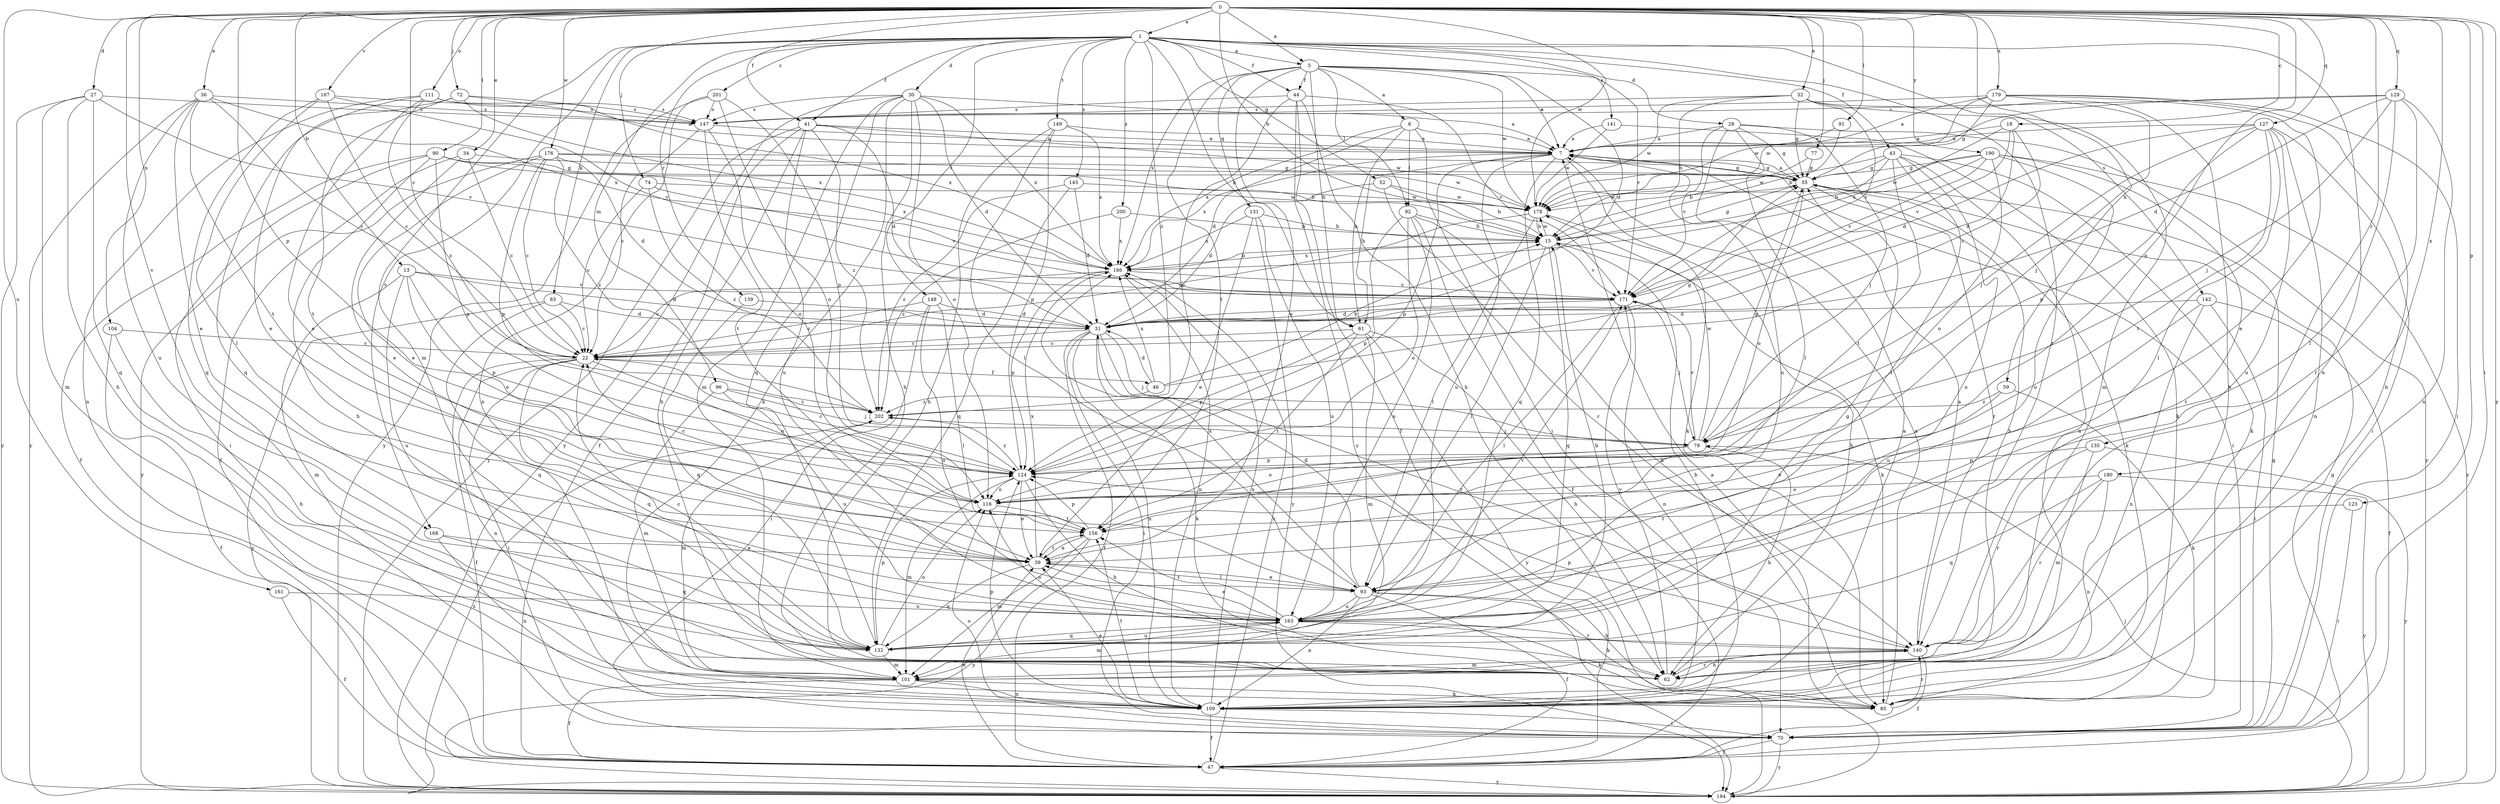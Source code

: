 strict digraph  {
0;
1;
5;
6;
7;
13;
15;
18;
22;
27;
28;
30;
31;
32;
34;
36;
39;
41;
43;
44;
46;
47;
52;
55;
59;
61;
62;
70;
72;
74;
77;
78;
83;
85;
90;
91;
92;
93;
96;
101;
104;
109;
111;
116;
123;
124;
127;
129;
131;
132;
135;
139;
140;
141;
142;
145;
147;
148;
149;
156;
161;
163;
167;
168;
171;
176;
178;
179;
180;
186;
190;
194;
200;
201;
202;
0 -> 1  [label=a];
0 -> 5  [label=a];
0 -> 13  [label=b];
0 -> 15  [label=b];
0 -> 18  [label=c];
0 -> 22  [label=c];
0 -> 27  [label=d];
0 -> 32  [label=e];
0 -> 34  [label=e];
0 -> 36  [label=e];
0 -> 41  [label=f];
0 -> 59  [label=h];
0 -> 70  [label=i];
0 -> 72  [label=j];
0 -> 74  [label=j];
0 -> 77  [label=j];
0 -> 90  [label=l];
0 -> 91  [label=l];
0 -> 104  [label=n];
0 -> 111  [label=o];
0 -> 116  [label=o];
0 -> 123  [label=p];
0 -> 124  [label=p];
0 -> 127  [label=q];
0 -> 129  [label=q];
0 -> 135  [label=r];
0 -> 161  [label=u];
0 -> 167  [label=v];
0 -> 168  [label=v];
0 -> 176  [label=w];
0 -> 178  [label=w];
0 -> 179  [label=x];
0 -> 180  [label=x];
0 -> 190  [label=y];
0 -> 194  [label=y];
1 -> 5  [label=a];
1 -> 28  [label=d];
1 -> 30  [label=d];
1 -> 41  [label=f];
1 -> 43  [label=f];
1 -> 44  [label=f];
1 -> 52  [label=g];
1 -> 61  [label=h];
1 -> 83  [label=k];
1 -> 96  [label=m];
1 -> 101  [label=m];
1 -> 109  [label=n];
1 -> 139  [label=r];
1 -> 140  [label=r];
1 -> 141  [label=s];
1 -> 142  [label=s];
1 -> 145  [label=s];
1 -> 148  [label=t];
1 -> 149  [label=t];
1 -> 168  [label=v];
1 -> 200  [label=z];
1 -> 201  [label=z];
1 -> 202  [label=z];
5 -> 6  [label=a];
5 -> 7  [label=a];
5 -> 31  [label=d];
5 -> 39  [label=e];
5 -> 44  [label=f];
5 -> 61  [label=h];
5 -> 92  [label=l];
5 -> 131  [label=q];
5 -> 156  [label=t];
5 -> 171  [label=v];
5 -> 178  [label=w];
5 -> 186  [label=x];
6 -> 7  [label=a];
6 -> 31  [label=d];
6 -> 61  [label=h];
6 -> 70  [label=i];
6 -> 92  [label=l];
6 -> 186  [label=x];
7 -> 55  [label=g];
7 -> 61  [label=h];
7 -> 70  [label=i];
7 -> 85  [label=k];
7 -> 124  [label=p];
7 -> 132  [label=q];
7 -> 163  [label=u];
7 -> 186  [label=x];
13 -> 31  [label=d];
13 -> 101  [label=m];
13 -> 116  [label=o];
13 -> 124  [label=p];
13 -> 163  [label=u];
13 -> 171  [label=v];
15 -> 55  [label=g];
15 -> 85  [label=k];
15 -> 93  [label=l];
15 -> 132  [label=q];
15 -> 171  [label=v];
15 -> 178  [label=w];
15 -> 186  [label=x];
18 -> 7  [label=a];
18 -> 22  [label=c];
18 -> 31  [label=d];
18 -> 171  [label=v];
18 -> 186  [label=x];
22 -> 46  [label=f];
22 -> 47  [label=f];
22 -> 70  [label=i];
22 -> 109  [label=n];
22 -> 116  [label=o];
22 -> 132  [label=q];
27 -> 62  [label=h];
27 -> 101  [label=m];
27 -> 132  [label=q];
27 -> 147  [label=s];
27 -> 171  [label=v];
27 -> 194  [label=y];
28 -> 7  [label=a];
28 -> 55  [label=g];
28 -> 78  [label=j];
28 -> 93  [label=l];
28 -> 163  [label=u];
28 -> 171  [label=v];
28 -> 194  [label=y];
30 -> 7  [label=a];
30 -> 31  [label=d];
30 -> 62  [label=h];
30 -> 85  [label=k];
30 -> 101  [label=m];
30 -> 116  [label=o];
30 -> 132  [label=q];
30 -> 147  [label=s];
30 -> 186  [label=x];
30 -> 194  [label=y];
31 -> 22  [label=c];
31 -> 47  [label=f];
31 -> 70  [label=i];
31 -> 78  [label=j];
31 -> 85  [label=k];
31 -> 109  [label=n];
31 -> 140  [label=r];
32 -> 15  [label=b];
32 -> 55  [label=g];
32 -> 62  [label=h];
32 -> 101  [label=m];
32 -> 147  [label=s];
32 -> 171  [label=v];
32 -> 178  [label=w];
34 -> 22  [label=c];
34 -> 39  [label=e];
34 -> 47  [label=f];
34 -> 55  [label=g];
36 -> 22  [label=c];
36 -> 39  [label=e];
36 -> 147  [label=s];
36 -> 156  [label=t];
36 -> 163  [label=u];
36 -> 186  [label=x];
36 -> 194  [label=y];
39 -> 93  [label=l];
39 -> 132  [label=q];
39 -> 156  [label=t];
39 -> 186  [label=x];
41 -> 7  [label=a];
41 -> 31  [label=d];
41 -> 47  [label=f];
41 -> 62  [label=h];
41 -> 163  [label=u];
41 -> 178  [label=w];
41 -> 194  [label=y];
41 -> 202  [label=z];
43 -> 55  [label=g];
43 -> 85  [label=k];
43 -> 93  [label=l];
43 -> 109  [label=n];
43 -> 156  [label=t];
43 -> 163  [label=u];
43 -> 171  [label=v];
43 -> 178  [label=w];
44 -> 47  [label=f];
44 -> 62  [label=h];
44 -> 124  [label=p];
44 -> 147  [label=s];
44 -> 171  [label=v];
44 -> 194  [label=y];
46 -> 15  [label=b];
46 -> 31  [label=d];
46 -> 55  [label=g];
46 -> 186  [label=x];
46 -> 202  [label=z];
47 -> 39  [label=e];
47 -> 55  [label=g];
47 -> 186  [label=x];
47 -> 194  [label=y];
52 -> 15  [label=b];
52 -> 31  [label=d];
52 -> 140  [label=r];
52 -> 178  [label=w];
55 -> 7  [label=a];
55 -> 62  [label=h];
55 -> 85  [label=k];
55 -> 116  [label=o];
55 -> 140  [label=r];
55 -> 178  [label=w];
59 -> 39  [label=e];
59 -> 85  [label=k];
59 -> 202  [label=z];
61 -> 22  [label=c];
61 -> 62  [label=h];
61 -> 101  [label=m];
61 -> 124  [label=p];
61 -> 156  [label=t];
61 -> 194  [label=y];
62 -> 140  [label=r];
62 -> 171  [label=v];
70 -> 47  [label=f];
70 -> 55  [label=g];
70 -> 116  [label=o];
70 -> 194  [label=y];
72 -> 7  [label=a];
72 -> 39  [label=e];
72 -> 147  [label=s];
72 -> 156  [label=t];
72 -> 186  [label=x];
74 -> 22  [label=c];
74 -> 171  [label=v];
74 -> 178  [label=w];
74 -> 202  [label=z];
77 -> 15  [label=b];
77 -> 55  [label=g];
78 -> 55  [label=g];
78 -> 62  [label=h];
78 -> 116  [label=o];
78 -> 124  [label=p];
78 -> 171  [label=v];
78 -> 178  [label=w];
83 -> 22  [label=c];
83 -> 31  [label=d];
83 -> 132  [label=q];
83 -> 194  [label=y];
85 -> 7  [label=a];
85 -> 140  [label=r];
90 -> 15  [label=b];
90 -> 47  [label=f];
90 -> 55  [label=g];
90 -> 62  [label=h];
90 -> 70  [label=i];
90 -> 124  [label=p];
90 -> 186  [label=x];
91 -> 7  [label=a];
91 -> 15  [label=b];
92 -> 15  [label=b];
92 -> 47  [label=f];
92 -> 85  [label=k];
92 -> 116  [label=o];
92 -> 124  [label=p];
92 -> 163  [label=u];
93 -> 31  [label=d];
93 -> 39  [label=e];
93 -> 47  [label=f];
93 -> 62  [label=h];
93 -> 85  [label=k];
93 -> 109  [label=n];
93 -> 163  [label=u];
93 -> 186  [label=x];
96 -> 78  [label=j];
96 -> 101  [label=m];
96 -> 163  [label=u];
96 -> 202  [label=z];
101 -> 47  [label=f];
101 -> 85  [label=k];
101 -> 109  [label=n];
104 -> 22  [label=c];
104 -> 47  [label=f];
104 -> 62  [label=h];
109 -> 7  [label=a];
109 -> 15  [label=b];
109 -> 39  [label=e];
109 -> 47  [label=f];
109 -> 70  [label=i];
109 -> 124  [label=p];
109 -> 156  [label=t];
109 -> 186  [label=x];
111 -> 39  [label=e];
111 -> 109  [label=n];
111 -> 132  [label=q];
111 -> 147  [label=s];
111 -> 186  [label=x];
111 -> 202  [label=z];
116 -> 22  [label=c];
116 -> 156  [label=t];
123 -> 70  [label=i];
123 -> 156  [label=t];
124 -> 22  [label=c];
124 -> 39  [label=e];
124 -> 62  [label=h];
124 -> 101  [label=m];
124 -> 116  [label=o];
124 -> 202  [label=z];
127 -> 7  [label=a];
127 -> 31  [label=d];
127 -> 70  [label=i];
127 -> 78  [label=j];
127 -> 93  [label=l];
127 -> 109  [label=n];
127 -> 124  [label=p];
127 -> 156  [label=t];
127 -> 163  [label=u];
129 -> 31  [label=d];
129 -> 78  [label=j];
129 -> 93  [label=l];
129 -> 109  [label=n];
129 -> 140  [label=r];
129 -> 147  [label=s];
129 -> 178  [label=w];
131 -> 15  [label=b];
131 -> 39  [label=e];
131 -> 163  [label=u];
131 -> 186  [label=x];
131 -> 194  [label=y];
132 -> 15  [label=b];
132 -> 22  [label=c];
132 -> 55  [label=g];
132 -> 101  [label=m];
132 -> 116  [label=o];
132 -> 124  [label=p];
132 -> 163  [label=u];
135 -> 101  [label=m];
135 -> 124  [label=p];
135 -> 140  [label=r];
135 -> 194  [label=y];
139 -> 31  [label=d];
139 -> 132  [label=q];
140 -> 7  [label=a];
140 -> 47  [label=f];
140 -> 62  [label=h];
140 -> 101  [label=m];
140 -> 116  [label=o];
140 -> 124  [label=p];
141 -> 7  [label=a];
141 -> 85  [label=k];
141 -> 178  [label=w];
142 -> 31  [label=d];
142 -> 47  [label=f];
142 -> 70  [label=i];
142 -> 109  [label=n];
142 -> 163  [label=u];
145 -> 31  [label=d];
145 -> 132  [label=q];
145 -> 178  [label=w];
145 -> 202  [label=z];
147 -> 7  [label=a];
147 -> 22  [label=c];
147 -> 116  [label=o];
147 -> 156  [label=t];
148 -> 22  [label=c];
148 -> 31  [label=d];
148 -> 70  [label=i];
148 -> 93  [label=l];
148 -> 163  [label=u];
149 -> 7  [label=a];
149 -> 62  [label=h];
149 -> 93  [label=l];
149 -> 124  [label=p];
149 -> 186  [label=x];
156 -> 39  [label=e];
156 -> 101  [label=m];
156 -> 124  [label=p];
156 -> 194  [label=y];
161 -> 47  [label=f];
161 -> 163  [label=u];
163 -> 39  [label=e];
163 -> 85  [label=k];
163 -> 101  [label=m];
163 -> 132  [label=q];
163 -> 140  [label=r];
163 -> 156  [label=t];
163 -> 171  [label=v];
167 -> 22  [label=c];
167 -> 93  [label=l];
167 -> 132  [label=q];
167 -> 147  [label=s];
167 -> 171  [label=v];
168 -> 39  [label=e];
168 -> 109  [label=n];
168 -> 132  [label=q];
171 -> 31  [label=d];
171 -> 78  [label=j];
171 -> 93  [label=l];
171 -> 109  [label=n];
176 -> 22  [label=c];
176 -> 31  [label=d];
176 -> 39  [label=e];
176 -> 55  [label=g];
176 -> 124  [label=p];
176 -> 178  [label=w];
176 -> 194  [label=y];
176 -> 202  [label=z];
178 -> 15  [label=b];
178 -> 22  [label=c];
178 -> 62  [label=h];
178 -> 93  [label=l];
179 -> 7  [label=a];
179 -> 39  [label=e];
179 -> 55  [label=g];
179 -> 62  [label=h];
179 -> 70  [label=i];
179 -> 78  [label=j];
179 -> 147  [label=s];
179 -> 178  [label=w];
180 -> 109  [label=n];
180 -> 116  [label=o];
180 -> 132  [label=q];
180 -> 140  [label=r];
180 -> 194  [label=y];
186 -> 15  [label=b];
186 -> 22  [label=c];
186 -> 109  [label=n];
186 -> 124  [label=p];
186 -> 171  [label=v];
190 -> 15  [label=b];
190 -> 55  [label=g];
190 -> 116  [label=o];
190 -> 140  [label=r];
190 -> 163  [label=u];
190 -> 171  [label=v];
190 -> 178  [label=w];
190 -> 194  [label=y];
194 -> 7  [label=a];
194 -> 78  [label=j];
194 -> 202  [label=z];
200 -> 15  [label=b];
200 -> 186  [label=x];
200 -> 202  [label=z];
201 -> 109  [label=n];
201 -> 116  [label=o];
201 -> 124  [label=p];
201 -> 147  [label=s];
201 -> 194  [label=y];
202 -> 78  [label=j];
202 -> 101  [label=m];
}
